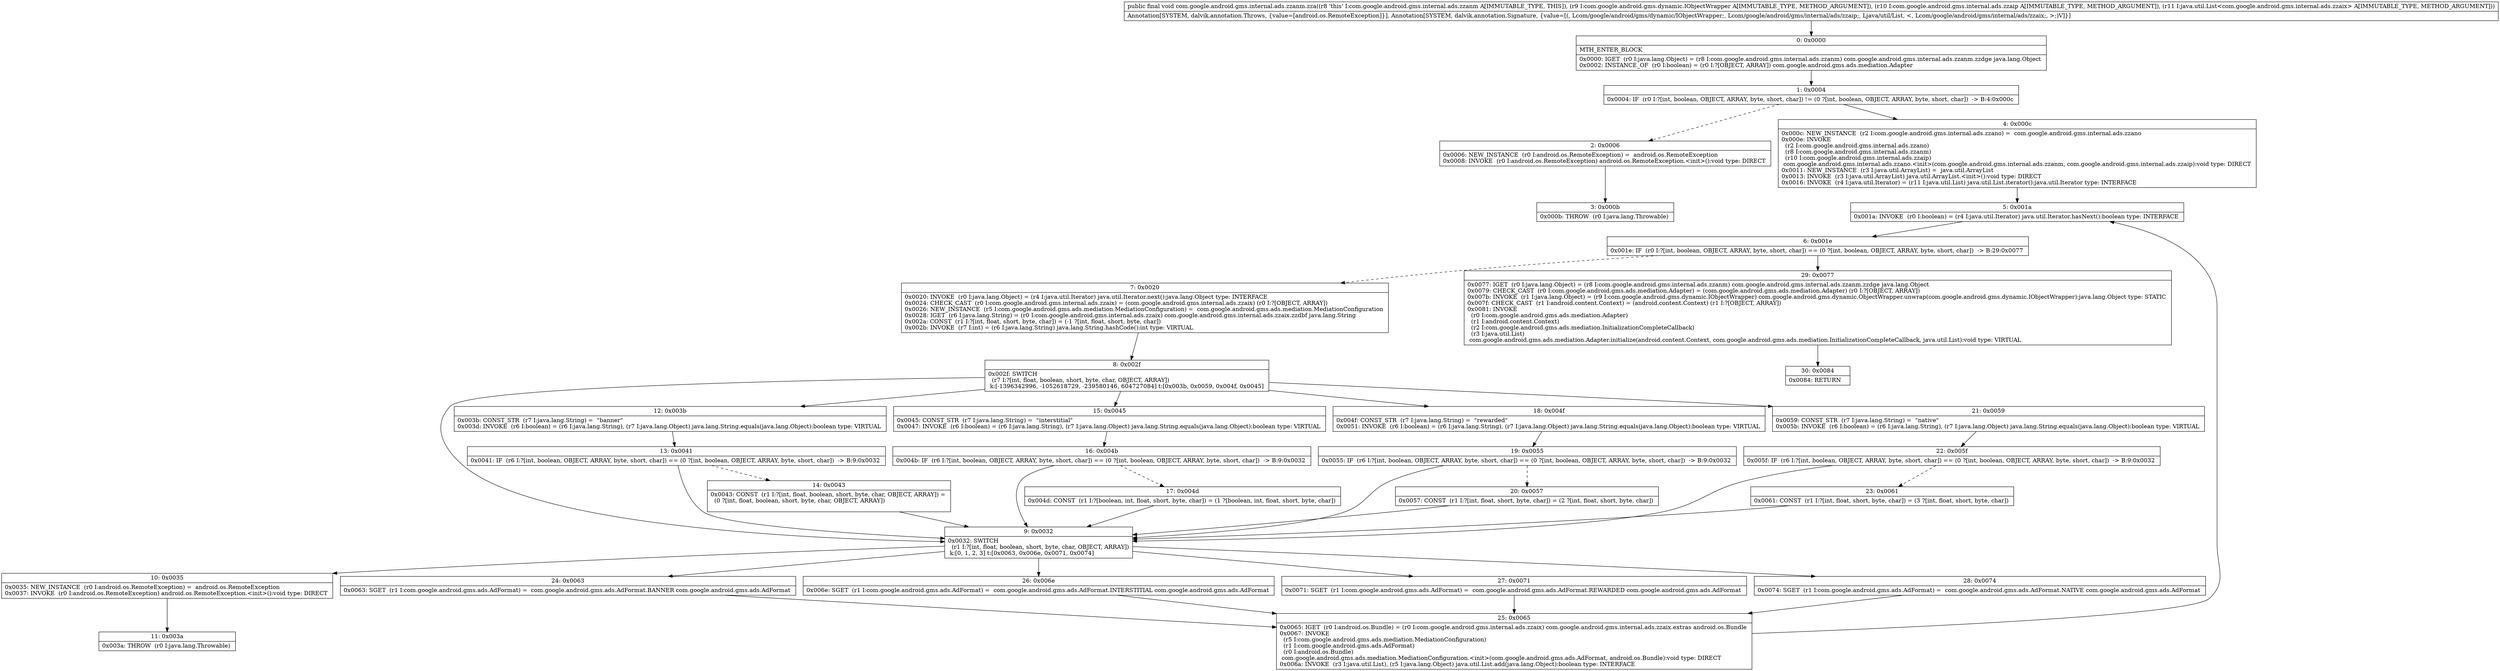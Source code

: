 digraph "CFG forcom.google.android.gms.internal.ads.zzanm.zza(Lcom\/google\/android\/gms\/dynamic\/IObjectWrapper;Lcom\/google\/android\/gms\/internal\/ads\/zzaip;Ljava\/util\/List;)V" {
Node_0 [shape=record,label="{0\:\ 0x0000|MTH_ENTER_BLOCK\l|0x0000: IGET  (r0 I:java.lang.Object) = (r8 I:com.google.android.gms.internal.ads.zzanm) com.google.android.gms.internal.ads.zzanm.zzdge java.lang.Object \l0x0002: INSTANCE_OF  (r0 I:boolean) = (r0 I:?[OBJECT, ARRAY]) com.google.android.gms.ads.mediation.Adapter \l}"];
Node_1 [shape=record,label="{1\:\ 0x0004|0x0004: IF  (r0 I:?[int, boolean, OBJECT, ARRAY, byte, short, char]) != (0 ?[int, boolean, OBJECT, ARRAY, byte, short, char])  \-\> B:4:0x000c \l}"];
Node_2 [shape=record,label="{2\:\ 0x0006|0x0006: NEW_INSTANCE  (r0 I:android.os.RemoteException) =  android.os.RemoteException \l0x0008: INVOKE  (r0 I:android.os.RemoteException) android.os.RemoteException.\<init\>():void type: DIRECT \l}"];
Node_3 [shape=record,label="{3\:\ 0x000b|0x000b: THROW  (r0 I:java.lang.Throwable) \l}"];
Node_4 [shape=record,label="{4\:\ 0x000c|0x000c: NEW_INSTANCE  (r2 I:com.google.android.gms.internal.ads.zzano) =  com.google.android.gms.internal.ads.zzano \l0x000e: INVOKE  \l  (r2 I:com.google.android.gms.internal.ads.zzano)\l  (r8 I:com.google.android.gms.internal.ads.zzanm)\l  (r10 I:com.google.android.gms.internal.ads.zzaip)\l com.google.android.gms.internal.ads.zzano.\<init\>(com.google.android.gms.internal.ads.zzanm, com.google.android.gms.internal.ads.zzaip):void type: DIRECT \l0x0011: NEW_INSTANCE  (r3 I:java.util.ArrayList) =  java.util.ArrayList \l0x0013: INVOKE  (r3 I:java.util.ArrayList) java.util.ArrayList.\<init\>():void type: DIRECT \l0x0016: INVOKE  (r4 I:java.util.Iterator) = (r11 I:java.util.List) java.util.List.iterator():java.util.Iterator type: INTERFACE \l}"];
Node_5 [shape=record,label="{5\:\ 0x001a|0x001a: INVOKE  (r0 I:boolean) = (r4 I:java.util.Iterator) java.util.Iterator.hasNext():boolean type: INTERFACE \l}"];
Node_6 [shape=record,label="{6\:\ 0x001e|0x001e: IF  (r0 I:?[int, boolean, OBJECT, ARRAY, byte, short, char]) == (0 ?[int, boolean, OBJECT, ARRAY, byte, short, char])  \-\> B:29:0x0077 \l}"];
Node_7 [shape=record,label="{7\:\ 0x0020|0x0020: INVOKE  (r0 I:java.lang.Object) = (r4 I:java.util.Iterator) java.util.Iterator.next():java.lang.Object type: INTERFACE \l0x0024: CHECK_CAST  (r0 I:com.google.android.gms.internal.ads.zzaix) = (com.google.android.gms.internal.ads.zzaix) (r0 I:?[OBJECT, ARRAY]) \l0x0026: NEW_INSTANCE  (r5 I:com.google.android.gms.ads.mediation.MediationConfiguration) =  com.google.android.gms.ads.mediation.MediationConfiguration \l0x0028: IGET  (r6 I:java.lang.String) = (r0 I:com.google.android.gms.internal.ads.zzaix) com.google.android.gms.internal.ads.zzaix.zzdbf java.lang.String \l0x002a: CONST  (r1 I:?[int, float, short, byte, char]) = (\-1 ?[int, float, short, byte, char]) \l0x002b: INVOKE  (r7 I:int) = (r6 I:java.lang.String) java.lang.String.hashCode():int type: VIRTUAL \l}"];
Node_8 [shape=record,label="{8\:\ 0x002f|0x002f: SWITCH  \l  (r7 I:?[int, float, boolean, short, byte, char, OBJECT, ARRAY])\l k:[\-1396342996, \-1052618729, \-239580146, 604727084] t:[0x003b, 0x0059, 0x004f, 0x0045] \l}"];
Node_9 [shape=record,label="{9\:\ 0x0032|0x0032: SWITCH  \l  (r1 I:?[int, float, boolean, short, byte, char, OBJECT, ARRAY])\l k:[0, 1, 2, 3] t:[0x0063, 0x006e, 0x0071, 0x0074] \l}"];
Node_10 [shape=record,label="{10\:\ 0x0035|0x0035: NEW_INSTANCE  (r0 I:android.os.RemoteException) =  android.os.RemoteException \l0x0037: INVOKE  (r0 I:android.os.RemoteException) android.os.RemoteException.\<init\>():void type: DIRECT \l}"];
Node_11 [shape=record,label="{11\:\ 0x003a|0x003a: THROW  (r0 I:java.lang.Throwable) \l}"];
Node_12 [shape=record,label="{12\:\ 0x003b|0x003b: CONST_STR  (r7 I:java.lang.String) =  \"banner\" \l0x003d: INVOKE  (r6 I:boolean) = (r6 I:java.lang.String), (r7 I:java.lang.Object) java.lang.String.equals(java.lang.Object):boolean type: VIRTUAL \l}"];
Node_13 [shape=record,label="{13\:\ 0x0041|0x0041: IF  (r6 I:?[int, boolean, OBJECT, ARRAY, byte, short, char]) == (0 ?[int, boolean, OBJECT, ARRAY, byte, short, char])  \-\> B:9:0x0032 \l}"];
Node_14 [shape=record,label="{14\:\ 0x0043|0x0043: CONST  (r1 I:?[int, float, boolean, short, byte, char, OBJECT, ARRAY]) = \l  (0 ?[int, float, boolean, short, byte, char, OBJECT, ARRAY])\l \l}"];
Node_15 [shape=record,label="{15\:\ 0x0045|0x0045: CONST_STR  (r7 I:java.lang.String) =  \"interstitial\" \l0x0047: INVOKE  (r6 I:boolean) = (r6 I:java.lang.String), (r7 I:java.lang.Object) java.lang.String.equals(java.lang.Object):boolean type: VIRTUAL \l}"];
Node_16 [shape=record,label="{16\:\ 0x004b|0x004b: IF  (r6 I:?[int, boolean, OBJECT, ARRAY, byte, short, char]) == (0 ?[int, boolean, OBJECT, ARRAY, byte, short, char])  \-\> B:9:0x0032 \l}"];
Node_17 [shape=record,label="{17\:\ 0x004d|0x004d: CONST  (r1 I:?[boolean, int, float, short, byte, char]) = (1 ?[boolean, int, float, short, byte, char]) \l}"];
Node_18 [shape=record,label="{18\:\ 0x004f|0x004f: CONST_STR  (r7 I:java.lang.String) =  \"rewarded\" \l0x0051: INVOKE  (r6 I:boolean) = (r6 I:java.lang.String), (r7 I:java.lang.Object) java.lang.String.equals(java.lang.Object):boolean type: VIRTUAL \l}"];
Node_19 [shape=record,label="{19\:\ 0x0055|0x0055: IF  (r6 I:?[int, boolean, OBJECT, ARRAY, byte, short, char]) == (0 ?[int, boolean, OBJECT, ARRAY, byte, short, char])  \-\> B:9:0x0032 \l}"];
Node_20 [shape=record,label="{20\:\ 0x0057|0x0057: CONST  (r1 I:?[int, float, short, byte, char]) = (2 ?[int, float, short, byte, char]) \l}"];
Node_21 [shape=record,label="{21\:\ 0x0059|0x0059: CONST_STR  (r7 I:java.lang.String) =  \"native\" \l0x005b: INVOKE  (r6 I:boolean) = (r6 I:java.lang.String), (r7 I:java.lang.Object) java.lang.String.equals(java.lang.Object):boolean type: VIRTUAL \l}"];
Node_22 [shape=record,label="{22\:\ 0x005f|0x005f: IF  (r6 I:?[int, boolean, OBJECT, ARRAY, byte, short, char]) == (0 ?[int, boolean, OBJECT, ARRAY, byte, short, char])  \-\> B:9:0x0032 \l}"];
Node_23 [shape=record,label="{23\:\ 0x0061|0x0061: CONST  (r1 I:?[int, float, short, byte, char]) = (3 ?[int, float, short, byte, char]) \l}"];
Node_24 [shape=record,label="{24\:\ 0x0063|0x0063: SGET  (r1 I:com.google.android.gms.ads.AdFormat) =  com.google.android.gms.ads.AdFormat.BANNER com.google.android.gms.ads.AdFormat \l}"];
Node_25 [shape=record,label="{25\:\ 0x0065|0x0065: IGET  (r0 I:android.os.Bundle) = (r0 I:com.google.android.gms.internal.ads.zzaix) com.google.android.gms.internal.ads.zzaix.extras android.os.Bundle \l0x0067: INVOKE  \l  (r5 I:com.google.android.gms.ads.mediation.MediationConfiguration)\l  (r1 I:com.google.android.gms.ads.AdFormat)\l  (r0 I:android.os.Bundle)\l com.google.android.gms.ads.mediation.MediationConfiguration.\<init\>(com.google.android.gms.ads.AdFormat, android.os.Bundle):void type: DIRECT \l0x006a: INVOKE  (r3 I:java.util.List), (r5 I:java.lang.Object) java.util.List.add(java.lang.Object):boolean type: INTERFACE \l}"];
Node_26 [shape=record,label="{26\:\ 0x006e|0x006e: SGET  (r1 I:com.google.android.gms.ads.AdFormat) =  com.google.android.gms.ads.AdFormat.INTERSTITIAL com.google.android.gms.ads.AdFormat \l}"];
Node_27 [shape=record,label="{27\:\ 0x0071|0x0071: SGET  (r1 I:com.google.android.gms.ads.AdFormat) =  com.google.android.gms.ads.AdFormat.REWARDED com.google.android.gms.ads.AdFormat \l}"];
Node_28 [shape=record,label="{28\:\ 0x0074|0x0074: SGET  (r1 I:com.google.android.gms.ads.AdFormat) =  com.google.android.gms.ads.AdFormat.NATIVE com.google.android.gms.ads.AdFormat \l}"];
Node_29 [shape=record,label="{29\:\ 0x0077|0x0077: IGET  (r0 I:java.lang.Object) = (r8 I:com.google.android.gms.internal.ads.zzanm) com.google.android.gms.internal.ads.zzanm.zzdge java.lang.Object \l0x0079: CHECK_CAST  (r0 I:com.google.android.gms.ads.mediation.Adapter) = (com.google.android.gms.ads.mediation.Adapter) (r0 I:?[OBJECT, ARRAY]) \l0x007b: INVOKE  (r1 I:java.lang.Object) = (r9 I:com.google.android.gms.dynamic.IObjectWrapper) com.google.android.gms.dynamic.ObjectWrapper.unwrap(com.google.android.gms.dynamic.IObjectWrapper):java.lang.Object type: STATIC \l0x007f: CHECK_CAST  (r1 I:android.content.Context) = (android.content.Context) (r1 I:?[OBJECT, ARRAY]) \l0x0081: INVOKE  \l  (r0 I:com.google.android.gms.ads.mediation.Adapter)\l  (r1 I:android.content.Context)\l  (r2 I:com.google.android.gms.ads.mediation.InitializationCompleteCallback)\l  (r3 I:java.util.List)\l com.google.android.gms.ads.mediation.Adapter.initialize(android.content.Context, com.google.android.gms.ads.mediation.InitializationCompleteCallback, java.util.List):void type: VIRTUAL \l}"];
Node_30 [shape=record,label="{30\:\ 0x0084|0x0084: RETURN   \l}"];
MethodNode[shape=record,label="{public final void com.google.android.gms.internal.ads.zzanm.zza((r8 'this' I:com.google.android.gms.internal.ads.zzanm A[IMMUTABLE_TYPE, THIS]), (r9 I:com.google.android.gms.dynamic.IObjectWrapper A[IMMUTABLE_TYPE, METHOD_ARGUMENT]), (r10 I:com.google.android.gms.internal.ads.zzaip A[IMMUTABLE_TYPE, METHOD_ARGUMENT]), (r11 I:java.util.List\<com.google.android.gms.internal.ads.zzaix\> A[IMMUTABLE_TYPE, METHOD_ARGUMENT]))  | Annotation[SYSTEM, dalvik.annotation.Throws, \{value=[android.os.RemoteException]\}], Annotation[SYSTEM, dalvik.annotation.Signature, \{value=[(, Lcom\/google\/android\/gms\/dynamic\/IObjectWrapper;, Lcom\/google\/android\/gms\/internal\/ads\/zzaip;, Ljava\/util\/List, \<, Lcom\/google\/android\/gms\/internal\/ads\/zzaix;, \>;)V]\}]\l}"];
MethodNode -> Node_0;
Node_0 -> Node_1;
Node_1 -> Node_2[style=dashed];
Node_1 -> Node_4;
Node_2 -> Node_3;
Node_4 -> Node_5;
Node_5 -> Node_6;
Node_6 -> Node_7[style=dashed];
Node_6 -> Node_29;
Node_7 -> Node_8;
Node_8 -> Node_9;
Node_8 -> Node_12;
Node_8 -> Node_15;
Node_8 -> Node_18;
Node_8 -> Node_21;
Node_9 -> Node_10;
Node_9 -> Node_24;
Node_9 -> Node_26;
Node_9 -> Node_27;
Node_9 -> Node_28;
Node_10 -> Node_11;
Node_12 -> Node_13;
Node_13 -> Node_9;
Node_13 -> Node_14[style=dashed];
Node_14 -> Node_9;
Node_15 -> Node_16;
Node_16 -> Node_9;
Node_16 -> Node_17[style=dashed];
Node_17 -> Node_9;
Node_18 -> Node_19;
Node_19 -> Node_9;
Node_19 -> Node_20[style=dashed];
Node_20 -> Node_9;
Node_21 -> Node_22;
Node_22 -> Node_9;
Node_22 -> Node_23[style=dashed];
Node_23 -> Node_9;
Node_24 -> Node_25;
Node_25 -> Node_5;
Node_26 -> Node_25;
Node_27 -> Node_25;
Node_28 -> Node_25;
Node_29 -> Node_30;
}

